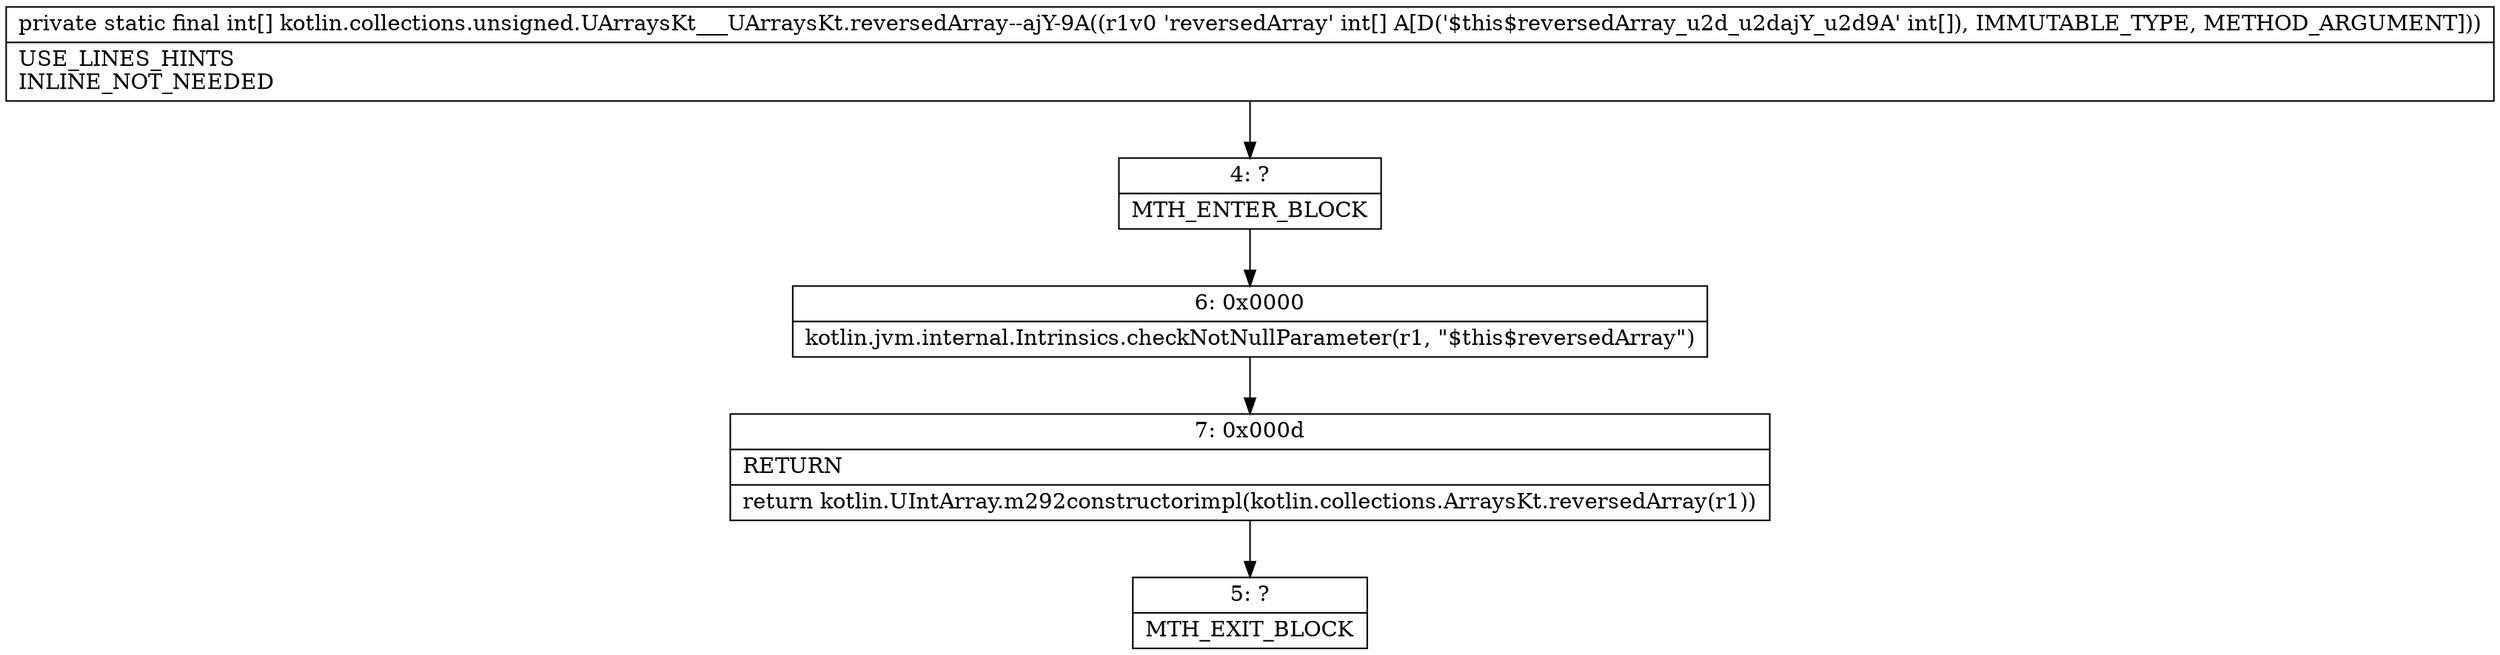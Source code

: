 digraph "CFG forkotlin.collections.unsigned.UArraysKt___UArraysKt.reversedArray\-\-ajY\-9A([I)[I" {
Node_4 [shape=record,label="{4\:\ ?|MTH_ENTER_BLOCK\l}"];
Node_6 [shape=record,label="{6\:\ 0x0000|kotlin.jvm.internal.Intrinsics.checkNotNullParameter(r1, \"$this$reversedArray\")\l}"];
Node_7 [shape=record,label="{7\:\ 0x000d|RETURN\l|return kotlin.UIntArray.m292constructorimpl(kotlin.collections.ArraysKt.reversedArray(r1))\l}"];
Node_5 [shape=record,label="{5\:\ ?|MTH_EXIT_BLOCK\l}"];
MethodNode[shape=record,label="{private static final int[] kotlin.collections.unsigned.UArraysKt___UArraysKt.reversedArray\-\-ajY\-9A((r1v0 'reversedArray' int[] A[D('$this$reversedArray_u2d_u2dajY_u2d9A' int[]), IMMUTABLE_TYPE, METHOD_ARGUMENT]))  | USE_LINES_HINTS\lINLINE_NOT_NEEDED\l}"];
MethodNode -> Node_4;Node_4 -> Node_6;
Node_6 -> Node_7;
Node_7 -> Node_5;
}


